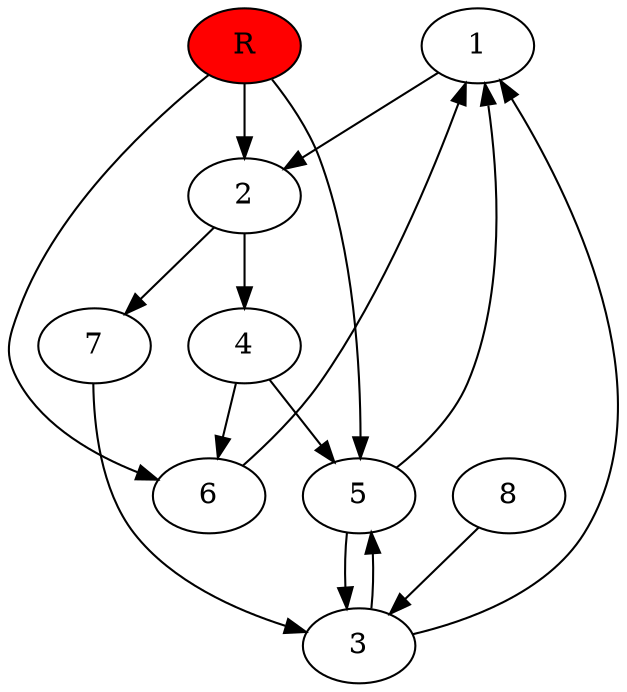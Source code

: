 digraph prb53419 {
	1
	2
	3
	4
	5
	6
	7
	8
	R [fillcolor="#ff0000" style=filled]
	1 -> 2
	2 -> 4
	2 -> 7
	3 -> 1
	3 -> 5
	4 -> 5
	4 -> 6
	5 -> 1
	5 -> 3
	6 -> 1
	7 -> 3
	8 -> 3
	R -> 2
	R -> 5
	R -> 6
}
